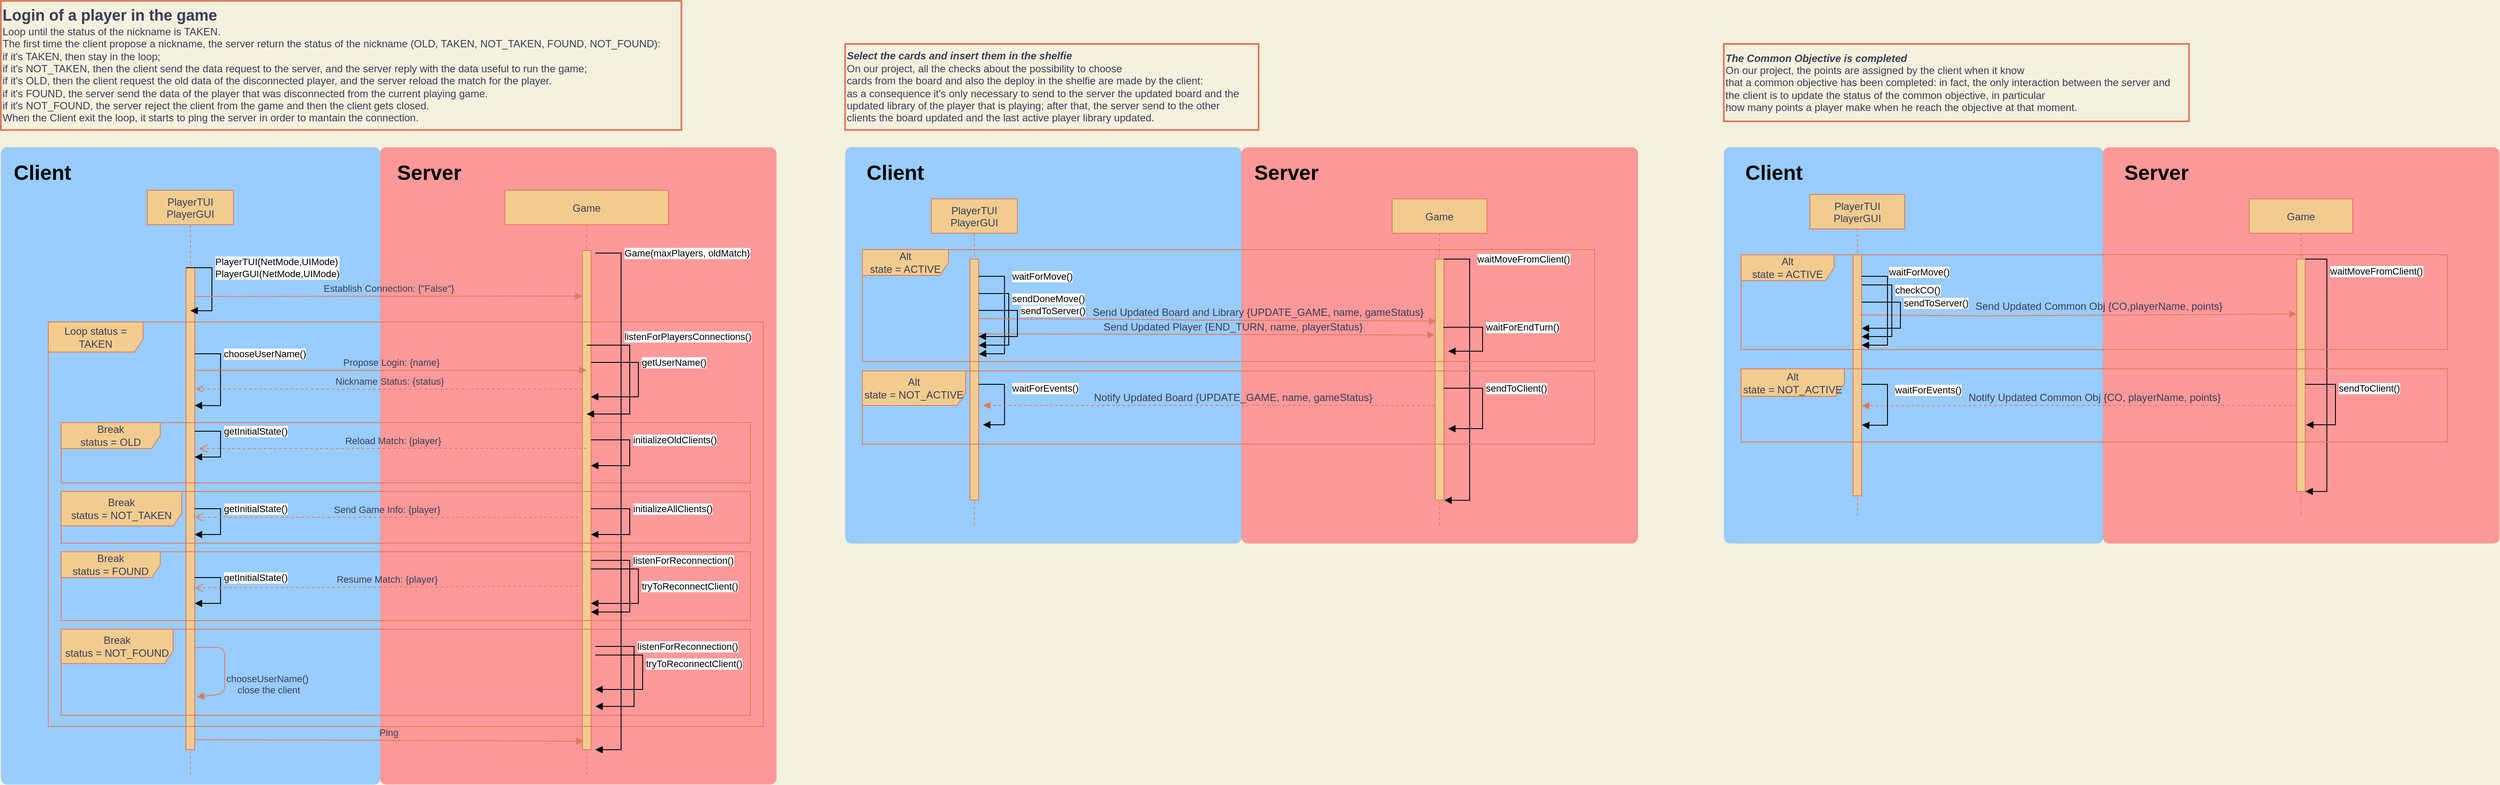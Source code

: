 <mxfile version="20.8.16" type="device"><diagram id="kgpKYQtTHZ0yAKxKKP6v" name="Page-1"><mxGraphModel dx="1963" dy="1154" grid="1" gridSize="10" guides="1" tooltips="1" connect="1" arrows="1" fold="1" page="1" pageScale="1" pageWidth="2000" pageHeight="1100" background="#F4F1DE" math="0" shadow="0"><root><mxCell id="0"/><mxCell id="1" parent="0"/><mxCell id="DIKwTeZklD__tIboTvKU-44" value="" style="rounded=1;whiteSpace=wrap;html=1;absoluteArcSize=1;arcSize=14;strokeWidth=0;fillColor=#FF9999;" parent="1" vertex="1"><mxGeometry x="2480" y="180" width="460" height="460" as="geometry"/></mxCell><mxCell id="DIKwTeZklD__tIboTvKU-43" value="" style="rounded=1;whiteSpace=wrap;html=1;absoluteArcSize=1;arcSize=14;strokeWidth=0;fillColor=#99CCFF;" parent="1" vertex="1"><mxGeometry x="2040" y="180" width="440" height="460" as="geometry"/></mxCell><mxCell id="DIKwTeZklD__tIboTvKU-39" value="" style="rounded=1;whiteSpace=wrap;html=1;absoluteArcSize=1;arcSize=14;strokeWidth=0;fillColor=#99CCFF;" parent="1" vertex="1"><mxGeometry x="1020" y="180" width="460" height="460" as="geometry"/></mxCell><mxCell id="DIKwTeZklD__tIboTvKU-40" value="" style="rounded=1;whiteSpace=wrap;html=1;absoluteArcSize=1;arcSize=14;strokeWidth=0;fillColor=#FF9999;" parent="1" vertex="1"><mxGeometry x="1480" y="180" width="460" height="460" as="geometry"/></mxCell><mxCell id="DIKwTeZklD__tIboTvKU-20" value="" style="rounded=1;whiteSpace=wrap;html=1;absoluteArcSize=1;arcSize=14;strokeWidth=0;fillColor=#FF9999;" parent="1" vertex="1"><mxGeometry x="480" y="180" width="460" height="740" as="geometry"/></mxCell><mxCell id="DIKwTeZklD__tIboTvKU-19" value="" style="rounded=1;whiteSpace=wrap;html=1;absoluteArcSize=1;arcSize=14;strokeWidth=0;fillColor=#99CCFF;" parent="1" vertex="1"><mxGeometry x="40" y="180" width="440" height="740" as="geometry"/></mxCell><mxCell id="3nuBFxr9cyL0pnOWT2aG-1" value="PlayerTUI&#10;PlayerGUI" style="shape=umlLifeline;perimeter=lifelinePerimeter;container=1;collapsible=0;recursiveResize=0;rounded=0;shadow=0;strokeWidth=1;labelBackgroundColor=none;fillColor=#F2CC8F;strokeColor=#E07A5F;fontColor=#393C56;" parent="1" vertex="1"><mxGeometry x="210" y="230" width="100" height="680" as="geometry"/></mxCell><mxCell id="3nuBFxr9cyL0pnOWT2aG-2" value="" style="points=[];perimeter=orthogonalPerimeter;rounded=0;shadow=0;strokeWidth=1;labelBackgroundColor=none;fillColor=#F2CC8F;strokeColor=#E07A5F;fontColor=#393C56;" parent="3nuBFxr9cyL0pnOWT2aG-1" vertex="1"><mxGeometry x="45" y="90" width="10" height="560" as="geometry"/></mxCell><mxCell id="DvWjEZ71yGDP0EpnaPY--21" value="PlayerTUI(NetMode,UIMode)&lt;br&gt;PlayerGUI(NetMode,UIMode)" style="edgeStyle=orthogonalEdgeStyle;html=1;align=left;spacingLeft=2;endArrow=block;rounded=0;" parent="3nuBFxr9cyL0pnOWT2aG-1" edge="1"><mxGeometry x="-0.428" relative="1" as="geometry"><mxPoint x="45" y="90" as="sourcePoint"/><Array as="points"><mxPoint x="45" y="90"/><mxPoint x="75" y="90"/><mxPoint x="75" y="140"/></Array><mxPoint x="50" y="140" as="targetPoint"/><mxPoint as="offset"/></mxGeometry></mxCell><mxCell id="DvWjEZ71yGDP0EpnaPY--23" value="chooseUserName()" style="edgeStyle=orthogonalEdgeStyle;html=1;align=left;spacingLeft=2;endArrow=block;rounded=0;entryX=1;entryY=0.286;entryDx=0;entryDy=0;entryPerimeter=0;" parent="3nuBFxr9cyL0pnOWT2aG-1" target="3nuBFxr9cyL0pnOWT2aG-2" edge="1"><mxGeometry x="-0.501" relative="1" as="geometry"><mxPoint x="55" y="190" as="sourcePoint"/><Array as="points"><mxPoint x="85" y="190"/><mxPoint x="85" y="250"/></Array><mxPoint x="60" y="210" as="targetPoint"/><mxPoint as="offset"/></mxGeometry></mxCell><mxCell id="DvWjEZ71yGDP0EpnaPY--28" value="getInitialState()" style="edgeStyle=orthogonalEdgeStyle;html=1;align=left;spacingLeft=2;endArrow=block;rounded=0;" parent="3nuBFxr9cyL0pnOWT2aG-1" edge="1"><mxGeometry x="-0.333" relative="1" as="geometry"><mxPoint x="55" y="280" as="sourcePoint"/><Array as="points"><mxPoint x="85" y="280"/><mxPoint x="85" y="310"/><mxPoint x="55" y="310"/></Array><mxPoint x="55" y="310" as="targetPoint"/><mxPoint as="offset"/></mxGeometry></mxCell><mxCell id="DvWjEZ71yGDP0EpnaPY--29" value="getInitialState()" style="edgeStyle=orthogonalEdgeStyle;html=1;align=left;spacingLeft=2;endArrow=block;rounded=0;" parent="3nuBFxr9cyL0pnOWT2aG-1" edge="1"><mxGeometry x="-0.333" relative="1" as="geometry"><mxPoint x="55" y="370" as="sourcePoint"/><Array as="points"><mxPoint x="85" y="370"/><mxPoint x="85" y="400"/><mxPoint x="55" y="400"/></Array><mxPoint x="55" y="400" as="targetPoint"/><mxPoint as="offset"/></mxGeometry></mxCell><mxCell id="DvWjEZ71yGDP0EpnaPY--30" value="getInitialState()" style="edgeStyle=orthogonalEdgeStyle;html=1;align=left;spacingLeft=2;endArrow=block;rounded=0;" parent="3nuBFxr9cyL0pnOWT2aG-1" edge="1"><mxGeometry x="-0.333" relative="1" as="geometry"><mxPoint x="55" y="450" as="sourcePoint"/><Array as="points"><mxPoint x="85" y="450"/><mxPoint x="85" y="480"/><mxPoint x="55" y="480"/></Array><mxPoint x="55" y="480" as="targetPoint"/><mxPoint as="offset"/></mxGeometry></mxCell><mxCell id="xd97Cj7OGT5LDfM5PxOL-36" value="Break&lt;br&gt;status = OLD" style="shape=umlFrame;whiteSpace=wrap;html=1;fillStyle=auto;fillColor=#F2CC8F;width=115;height=30;swimlaneFillColor=none;labelBackgroundColor=none;strokeColor=#E07A5F;fontColor=#393C56;" parent="1" vertex="1"><mxGeometry x="110" y="500" width="800" height="70" as="geometry"/></mxCell><mxCell id="3nuBFxr9cyL0pnOWT2aG-5" value="Game" style="shape=umlLifeline;perimeter=lifelinePerimeter;container=1;collapsible=0;recursiveResize=0;rounded=0;shadow=0;strokeWidth=1;labelBackgroundColor=none;fillColor=#F2CC8F;strokeColor=#E07A5F;fontColor=#393C56;" parent="1" vertex="1"><mxGeometry x="625" y="230" width="190" height="680" as="geometry"/></mxCell><mxCell id="3nuBFxr9cyL0pnOWT2aG-6" value="" style="points=[];perimeter=orthogonalPerimeter;rounded=0;shadow=0;strokeWidth=1;labelBackgroundColor=none;fillColor=#F2CC8F;strokeColor=#E07A5F;fontColor=#393C56;" parent="3nuBFxr9cyL0pnOWT2aG-5" vertex="1"><mxGeometry x="90" y="70" width="10" height="580" as="geometry"/></mxCell><mxCell id="DvWjEZ71yGDP0EpnaPY--26" value="getUserName()" style="edgeStyle=orthogonalEdgeStyle;html=1;align=left;spacingLeft=2;endArrow=block;rounded=0;entryX=1;entryY=0.286;entryDx=0;entryDy=0;entryPerimeter=0;" parent="3nuBFxr9cyL0pnOWT2aG-5" edge="1"><mxGeometry x="-0.267" relative="1" as="geometry"><mxPoint x="100" y="200" as="sourcePoint"/><Array as="points"><mxPoint x="155" y="200"/><mxPoint x="155" y="240"/></Array><mxPoint x="100" y="239.95" as="targetPoint"/><mxPoint as="offset"/></mxGeometry></mxCell><mxCell id="DvWjEZ71yGDP0EpnaPY--32" value="initializeOldClients()" style="edgeStyle=orthogonalEdgeStyle;html=1;align=left;spacingLeft=2;endArrow=block;rounded=0;" parent="3nuBFxr9cyL0pnOWT2aG-5" edge="1"><mxGeometry x="-0.25" relative="1" as="geometry"><mxPoint x="100" y="290" as="sourcePoint"/><Array as="points"><mxPoint x="145" y="290"/><mxPoint x="145" y="320"/></Array><mxPoint x="100" y="320" as="targetPoint"/><mxPoint as="offset"/></mxGeometry></mxCell><mxCell id="DvWjEZ71yGDP0EpnaPY--33" value="initializeAllClients()" style="edgeStyle=orthogonalEdgeStyle;html=1;align=left;spacingLeft=2;endArrow=block;rounded=0;" parent="3nuBFxr9cyL0pnOWT2aG-5" edge="1"><mxGeometry x="-0.25" relative="1" as="geometry"><mxPoint x="100.0" y="370" as="sourcePoint"/><Array as="points"><mxPoint x="145" y="370"/><mxPoint x="145" y="400"/></Array><mxPoint x="100.0" y="400" as="targetPoint"/><mxPoint as="offset"/></mxGeometry></mxCell><mxCell id="DvWjEZ71yGDP0EpnaPY--36" value="listenForReconnection()" style="edgeStyle=orthogonalEdgeStyle;html=1;align=left;spacingLeft=2;endArrow=block;rounded=0;" parent="3nuBFxr9cyL0pnOWT2aG-5" edge="1"><mxGeometry x="-0.4" relative="1" as="geometry"><mxPoint x="100" y="430" as="sourcePoint"/><Array as="points"><mxPoint x="145" y="430"/><mxPoint x="145" y="490"/><mxPoint x="100" y="490"/></Array><mxPoint x="100" y="490" as="targetPoint"/><mxPoint as="offset"/></mxGeometry></mxCell><mxCell id="DvWjEZ71yGDP0EpnaPY--37" value="tryToReconnectClient()" style="edgeStyle=orthogonalEdgeStyle;html=1;align=left;spacingLeft=2;endArrow=block;rounded=0;entryX=1;entryY=0.286;entryDx=0;entryDy=0;entryPerimeter=0;" parent="3nuBFxr9cyL0pnOWT2aG-5" edge="1"><mxGeometry relative="1" as="geometry"><mxPoint x="100.0" y="440" as="sourcePoint"/><Array as="points"><mxPoint x="155" y="440"/><mxPoint x="155" y="480"/></Array><mxPoint x="100.0" y="479.95" as="targetPoint"/><mxPoint as="offset"/></mxGeometry></mxCell><mxCell id="DvWjEZ71yGDP0EpnaPY--38" value="listenForReconnection()" style="edgeStyle=orthogonalEdgeStyle;html=1;align=left;spacingLeft=2;endArrow=block;rounded=0;" parent="3nuBFxr9cyL0pnOWT2aG-5" edge="1"><mxGeometry x="-0.436" relative="1" as="geometry"><mxPoint x="105" y="530" as="sourcePoint"/><Array as="points"><mxPoint x="105" y="530"/><mxPoint x="150" y="530"/><mxPoint x="150" y="600"/></Array><mxPoint x="105.05" y="599.68" as="targetPoint"/><mxPoint as="offset"/></mxGeometry></mxCell><mxCell id="DvWjEZ71yGDP0EpnaPY--39" value="tryToReconnectClient()" style="edgeStyle=orthogonalEdgeStyle;html=1;align=left;spacingLeft=2;endArrow=block;rounded=0;entryX=1;entryY=0.286;entryDx=0;entryDy=0;entryPerimeter=0;" parent="3nuBFxr9cyL0pnOWT2aG-5" edge="1"><mxGeometry x="-0.133" relative="1" as="geometry"><mxPoint x="105.0" y="540" as="sourcePoint"/><Array as="points"><mxPoint x="160" y="540"/><mxPoint x="160" y="580"/></Array><mxPoint x="105.0" y="579.95" as="targetPoint"/><mxPoint as="offset"/></mxGeometry></mxCell><mxCell id="xd97Cj7OGT5LDfM5PxOL-41" value="Send Game Info: {player}" style="html=1;verticalAlign=bottom;endArrow=open;dashed=1;endSize=8;rounded=0;labelBackgroundColor=none;strokeColor=#E07A5F;fontColor=#393C56;" parent="1" target="3nuBFxr9cyL0pnOWT2aG-2" edge="1"><mxGeometry x="-0.001" relative="1" as="geometry"><mxPoint x="710" y="610" as="sourcePoint"/><mxPoint x="270" y="610" as="targetPoint"/><mxPoint as="offset"/></mxGeometry></mxCell><mxCell id="xd97Cj7OGT5LDfM5PxOL-49" value="PlayerTUI&#10;PlayerGUI" style="shape=umlLifeline;perimeter=lifelinePerimeter;container=1;collapsible=0;recursiveResize=0;rounded=0;shadow=0;strokeWidth=1;labelBackgroundColor=none;fillColor=#F2CC8F;strokeColor=#E07A5F;fontColor=#393C56;" parent="1" vertex="1"><mxGeometry x="1120" y="240" width="100" height="380" as="geometry"/></mxCell><mxCell id="12" value="" style="points=[];perimeter=orthogonalPerimeter;rounded=0;shadow=0;strokeWidth=1;labelBackgroundColor=none;fillColor=#F2CC8F;strokeColor=#E07A5F;fontColor=#393C56;" parent="xd97Cj7OGT5LDfM5PxOL-49" vertex="1"><mxGeometry x="45" y="70" width="10" height="280" as="geometry"/></mxCell><mxCell id="DvWjEZ71yGDP0EpnaPY--43" value="waitForMove()" style="edgeStyle=orthogonalEdgeStyle;html=1;align=left;spacingLeft=2;endArrow=block;rounded=0;entryX=1.023;entryY=0.394;entryDx=0;entryDy=0;entryPerimeter=0;" parent="xd97Cj7OGT5LDfM5PxOL-49" target="12" edge="1"><mxGeometry x="-0.599" y="5" relative="1" as="geometry"><mxPoint x="55" y="90" as="sourcePoint"/><Array as="points"><mxPoint x="85" y="90"/><mxPoint x="85" y="180"/><mxPoint x="60" y="180"/></Array><mxPoint x="60" y="160" as="targetPoint"/><mxPoint as="offset"/></mxGeometry></mxCell><mxCell id="DvWjEZ71yGDP0EpnaPY--47" value="sendDoneMove()" style="edgeStyle=orthogonalEdgeStyle;html=1;align=left;spacingLeft=2;endArrow=block;rounded=0;entryX=1;entryY=0.358;entryDx=0;entryDy=0;entryPerimeter=0;" parent="xd97Cj7OGT5LDfM5PxOL-49" target="12" edge="1"><mxGeometry x="-0.375" relative="1" as="geometry"><mxPoint x="55" y="110.0" as="sourcePoint"/><Array as="points"><mxPoint x="90" y="110"/><mxPoint x="90" y="170"/><mxPoint x="60" y="170"/></Array><mxPoint x="60" y="157" as="targetPoint"/><mxPoint as="offset"/></mxGeometry></mxCell><mxCell id="DvWjEZ71yGDP0EpnaPY--44" value="waitForEvents()" style="edgeStyle=orthogonalEdgeStyle;html=1;align=left;spacingLeft=2;endArrow=block;rounded=0;" parent="xd97Cj7OGT5LDfM5PxOL-49" edge="1"><mxGeometry x="-0.323" y="5" relative="1" as="geometry"><mxPoint x="55" y="215.5" as="sourcePoint"/><Array as="points"><mxPoint x="85" y="215.5"/><mxPoint x="85" y="262.5"/><mxPoint x="60" y="262.5"/></Array><mxPoint x="60" y="262.5" as="targetPoint"/><mxPoint as="offset"/></mxGeometry></mxCell><mxCell id="xd97Cj7OGT5LDfM5PxOL-52" value="Game" style="shape=umlLifeline;perimeter=lifelinePerimeter;container=1;collapsible=0;recursiveResize=0;rounded=0;shadow=0;strokeWidth=1;labelBackgroundColor=none;fillColor=#F2CC8F;strokeColor=#E07A5F;fontColor=#393C56;" parent="1" vertex="1"><mxGeometry x="1655" y="240" width="110" height="380" as="geometry"/></mxCell><mxCell id="15" value="" style="points=[];perimeter=orthogonalPerimeter;rounded=0;shadow=0;strokeWidth=1;labelBackgroundColor=none;fillColor=#F2CC8F;strokeColor=#E07A5F;fontColor=#393C56;" parent="xd97Cj7OGT5LDfM5PxOL-52" vertex="1"><mxGeometry x="50" y="70" width="10" height="280" as="geometry"/></mxCell><mxCell id="DvWjEZ71yGDP0EpnaPY--45" value="waitMoveFromClient()" style="edgeStyle=orthogonalEdgeStyle;html=1;align=left;spacingLeft=2;endArrow=block;rounded=0;entryX=1.052;entryY=1.001;entryDx=0;entryDy=0;entryPerimeter=0;" parent="xd97Cj7OGT5LDfM5PxOL-52" target="15" edge="1"><mxGeometry x="-0.823" y="5" relative="1" as="geometry"><mxPoint x="60" y="70" as="sourcePoint"/><Array as="points"><mxPoint x="90" y="70"/><mxPoint x="90" y="350"/></Array><mxPoint x="65" y="160" as="targetPoint"/><mxPoint as="offset"/></mxGeometry></mxCell><mxCell id="DvWjEZ71yGDP0EpnaPY--46" value="sendToClient()" style="edgeStyle=orthogonalEdgeStyle;html=1;align=left;spacingLeft=2;endArrow=block;rounded=0;" parent="xd97Cj7OGT5LDfM5PxOL-52" edge="1"><mxGeometry x="-0.318" relative="1" as="geometry"><mxPoint x="60" y="220.02" as="sourcePoint"/><Array as="points"><mxPoint x="105" y="220"/><mxPoint x="105" y="267"/></Array><mxPoint x="65" y="267.02" as="targetPoint"/><mxPoint as="offset"/></mxGeometry></mxCell><mxCell id="DvWjEZ71yGDP0EpnaPY--51" value="waitForEndTurn()" style="edgeStyle=orthogonalEdgeStyle;html=1;align=left;spacingLeft=2;endArrow=block;rounded=0;exitX=0.941;exitY=0.283;exitDx=0;exitDy=0;exitPerimeter=0;" parent="xd97Cj7OGT5LDfM5PxOL-52" edge="1" source="15"><mxGeometry x="-0.196" relative="1" as="geometry"><mxPoint x="60" y="130.02" as="sourcePoint"/><Array as="points"><mxPoint x="105" y="149"/><mxPoint x="105" y="177"/></Array><mxPoint x="65" y="177.02" as="targetPoint"/><mxPoint as="offset"/></mxGeometry></mxCell><mxCell id="xd97Cj7OGT5LDfM5PxOL-73" value="PlayerTUI&#10;PlayerGUI" style="shape=umlLifeline;perimeter=lifelinePerimeter;container=1;collapsible=0;recursiveResize=0;rounded=0;shadow=0;strokeWidth=1;labelBackgroundColor=none;fillColor=#F2CC8F;strokeColor=#E07A5F;fontColor=#393C56;size=40;" parent="1" vertex="1"><mxGeometry x="2140" y="235" width="110" height="375" as="geometry"/></mxCell><mxCell id="xd97Cj7OGT5LDfM5PxOL-74" value="" style="points=[];perimeter=orthogonalPerimeter;rounded=0;shadow=0;strokeWidth=1;labelBackgroundColor=none;fillColor=#F2CC8F;strokeColor=#E07A5F;fontColor=#393C56;" parent="xd97Cj7OGT5LDfM5PxOL-73" vertex="1"><mxGeometry x="50" y="70" width="10" height="280" as="geometry"/></mxCell><mxCell id="WfIC341H3JlA9D3DnRTq-14" value="" style="verticalAlign=bottom;endArrow=block;shadow=0;strokeWidth=1;labelBackgroundColor=none;strokeColor=#E07A5F;fontColor=#393C56;entryX=0;entryY=0.236;entryDx=0;entryDy=0;entryPerimeter=0;" parent="xd97Cj7OGT5LDfM5PxOL-73" target="xd97Cj7OGT5LDfM5PxOL-76" edge="1"><mxGeometry x="-0.009" y="-30" relative="1" as="geometry"><mxPoint x="59" y="140" as="sourcePoint"/><mxPoint x="360" y="141" as="targetPoint"/><Array as="points"><mxPoint x="94" y="140"/><mxPoint x="194" y="141"/></Array><mxPoint as="offset"/></mxGeometry></mxCell><mxCell id="DvWjEZ71yGDP0EpnaPY--53" value="waitForMove()" style="edgeStyle=orthogonalEdgeStyle;html=1;align=left;spacingLeft=2;endArrow=block;rounded=0;" parent="xd97Cj7OGT5LDfM5PxOL-73" edge="1"><mxGeometry x="-0.599" y="5" relative="1" as="geometry"><mxPoint x="60" y="95.0" as="sourcePoint"/><Array as="points"><mxPoint x="90" y="95"/><mxPoint x="90" y="175"/><mxPoint x="60" y="175"/></Array><mxPoint x="60" y="175" as="targetPoint"/><mxPoint as="offset"/></mxGeometry></mxCell><mxCell id="DvWjEZ71yGDP0EpnaPY--54" value="checkCO()" style="edgeStyle=orthogonalEdgeStyle;html=1;align=left;spacingLeft=2;endArrow=block;rounded=0;entryX=1;entryY=0.358;entryDx=0;entryDy=0;entryPerimeter=0;" parent="xd97Cj7OGT5LDfM5PxOL-73" edge="1"><mxGeometry x="-0.375" relative="1" as="geometry"><mxPoint x="60" y="105.0" as="sourcePoint"/><Array as="points"><mxPoint x="95" y="105"/><mxPoint x="95" y="165"/><mxPoint x="65" y="165"/></Array><mxPoint x="60" y="165.24" as="targetPoint"/><mxPoint as="offset"/></mxGeometry></mxCell><mxCell id="xd97Cj7OGT5LDfM5PxOL-75" value="Game" style="shape=umlLifeline;perimeter=lifelinePerimeter;container=1;collapsible=0;recursiveResize=0;rounded=0;shadow=0;strokeWidth=1;labelBackgroundColor=none;fillColor=#F2CC8F;strokeColor=#E07A5F;fontColor=#393C56;" parent="1" vertex="1"><mxGeometry x="2650" y="240" width="120" height="370" as="geometry"/></mxCell><mxCell id="xd97Cj7OGT5LDfM5PxOL-76" value="" style="points=[];perimeter=orthogonalPerimeter;rounded=0;shadow=0;strokeWidth=1;labelBackgroundColor=none;fillColor=#F2CC8F;strokeColor=#E07A5F;fontColor=#393C56;" parent="xd97Cj7OGT5LDfM5PxOL-75" vertex="1"><mxGeometry x="55" y="70" width="10" height="270" as="geometry"/></mxCell><mxCell id="DvWjEZ71yGDP0EpnaPY--58" value="sendToClient()" style="edgeStyle=orthogonalEdgeStyle;html=1;align=left;spacingLeft=2;endArrow=block;rounded=0;entryX=1.086;entryY=0.713;entryDx=0;entryDy=0;entryPerimeter=0;" parent="xd97Cj7OGT5LDfM5PxOL-75" target="xd97Cj7OGT5LDfM5PxOL-76" edge="1"><mxGeometry x="-0.318" relative="1" as="geometry"><mxPoint x="65.0" y="215.52" as="sourcePoint"/><Array as="points"><mxPoint x="100" y="216"/><mxPoint x="100" y="262"/></Array><mxPoint x="70.0" y="262.52" as="targetPoint"/><mxPoint as="offset"/></mxGeometry></mxCell><mxCell id="DvWjEZ71yGDP0EpnaPY--56" value="waitMoveFromClient()" style="edgeStyle=orthogonalEdgeStyle;html=1;align=left;spacingLeft=2;endArrow=block;rounded=0;exitX=1.013;exitY=0;exitDx=0;exitDy=0;exitPerimeter=0;entryX=1.013;entryY=1;entryDx=0;entryDy=0;entryPerimeter=0;" parent="xd97Cj7OGT5LDfM5PxOL-75" source="xd97Cj7OGT5LDfM5PxOL-76" target="xd97Cj7OGT5LDfM5PxOL-76" edge="1"><mxGeometry x="-0.758" relative="1" as="geometry"><mxPoint x="70" y="70.0" as="sourcePoint"/><Array as="points"><mxPoint x="90" y="70"/><mxPoint x="90" y="340"/></Array><mxPoint x="70" y="340" as="targetPoint"/><mxPoint as="offset"/></mxGeometry></mxCell><mxCell id="3" value="&lt;div style=&quot;&quot;&gt;&lt;div&gt;&lt;b&gt;&lt;font style=&quot;font-size: 18px;&quot;&gt;Login of a player in the game&lt;/font&gt;&lt;/b&gt;&lt;/div&gt;&lt;div&gt;Loop until the status of the nickname is TAKEN.&lt;/div&gt;&lt;div&gt;The first time the client propose a nickname, the server return the status of the nickname (OLD, TAKEN, NOT_TAKEN, FOUND, NOT_FOUND):&amp;nbsp;&lt;/div&gt;&lt;div&gt;if it's TAKEN, then stay in the loop;&lt;/div&gt;&lt;div&gt;if it's NOT_TAKEN, then the client send the data request to the server, and the server reply with the data useful to run the game;&amp;nbsp;&lt;/div&gt;&lt;div&gt;if it's OLD, then the client request the old data of the disconnected player, and the server reload the match for the player.&lt;/div&gt;&lt;div&gt;if it's FOUND, the server send the data of the player that was disconnected from the current playing game.&lt;/div&gt;&lt;div&gt;if it's NOT_FOUND, the server reject the client from the game and then the client gets closed.&lt;/div&gt;&lt;div style=&quot;&quot;&gt;When the Client exit the loop, it starts to ping the server in order to mantain the connection.&lt;/div&gt;&lt;/div&gt;" style="text;html=1;align=left;verticalAlign=middle;resizable=0;points=[];autosize=1;strokeColor=#E07A5F;fillColor=none;strokeWidth=2;labelBackgroundColor=none;fontColor=#393C56;" parent="1" vertex="1"><mxGeometry x="40" y="10" width="790" height="150" as="geometry"/></mxCell><mxCell id="10" value="&lt;div&gt;&lt;b&gt;&lt;i&gt;Select the cards and insert them in the shelfie&lt;/i&gt;&lt;/b&gt;&lt;/div&gt;&lt;div&gt;On our project, all the checks about the possibility to choose&amp;nbsp;&lt;/div&gt;&lt;div style=&quot;&quot;&gt;cards from the board and also the deploy in the shelfie are made by the client:&amp;nbsp;&lt;/div&gt;&lt;div&gt;as a consequence it's only necessary to send to the server the updated board and the&amp;nbsp;&lt;/div&gt;&lt;div&gt;updated library of the player that is playing; after that, the server send to the other&amp;nbsp;&lt;/div&gt;&lt;div&gt;clients the board updated and the last active player library updated.&lt;/div&gt;" style="text;html=1;align=left;verticalAlign=middle;resizable=0;points=[];autosize=1;strokeColor=#E07A5F;fillColor=none;strokeWidth=2;labelBackgroundColor=none;fontColor=#393C56;" parent="1" vertex="1"><mxGeometry x="1020" y="60" width="480" height="100" as="geometry"/></mxCell><mxCell id="11" value="&lt;div&gt;&lt;b&gt;&lt;i&gt;The Common Objective is completed&lt;/i&gt;&lt;/b&gt;&lt;/div&gt;&lt;div style=&quot;&quot;&gt;On our project, the points are assigned by the client when it know&amp;nbsp;&lt;/div&gt;&lt;div&gt;that a common objective has been completed: in fact, the only interaction between the server and&amp;nbsp;&lt;/div&gt;&lt;div&gt;the client is to update the status of the common objective, in particular&amp;nbsp;&lt;/div&gt;&lt;div&gt;how many points a player make when he reach the objective at that moment.&lt;/div&gt;" style="text;html=1;align=left;verticalAlign=middle;resizable=0;points=[];autosize=1;strokeColor=#E07A5F;fillColor=none;strokeWidth=2;labelBackgroundColor=none;fontColor=#393C56;" parent="1" vertex="1"><mxGeometry x="2040" y="60" width="540" height="90" as="geometry"/></mxCell><mxCell id="xd97Cj7OGT5LDfM5PxOL-46" value="Reload Match: {player}" style="html=1;verticalAlign=bottom;endArrow=open;dashed=1;endSize=8;rounded=0;labelBackgroundColor=none;strokeColor=#E07A5F;fontColor=#393C56;" parent="1" edge="1"><mxGeometry x="-0.001" relative="1" as="geometry"><mxPoint x="720" y="530" as="sourcePoint"/><mxPoint x="270" y="530" as="targetPoint"/><mxPoint as="offset"/></mxGeometry></mxCell><mxCell id="xd97Cj7OGT5LDfM5PxOL-19" value="Propose Login: {name}" style="html=1;verticalAlign=bottom;endArrow=block;rounded=0;labelBackgroundColor=none;strokeColor=#E07A5F;fontColor=#393C56;entryX=0.5;entryY=0.24;entryDx=0;entryDy=0;entryPerimeter=0;" parent="1" source="3nuBFxr9cyL0pnOWT2aG-2" target="3nuBFxr9cyL0pnOWT2aG-6" edge="1"><mxGeometry width="80" relative="1" as="geometry"><mxPoint x="375" y="420" as="sourcePoint"/><mxPoint x="460" y="420" as="targetPoint"/><mxPoint as="offset"/></mxGeometry></mxCell><mxCell id="WfIC341H3JlA9D3DnRTq-11" value="" style="verticalAlign=bottom;endArrow=block;shadow=0;strokeWidth=1;labelBackgroundColor=none;strokeColor=#E07A5F;fontColor=#393C56;dashed=1;entryX=1.033;entryY=0.627;entryDx=0;entryDy=0;entryPerimeter=0;" parent="1" source="xd97Cj7OGT5LDfM5PxOL-76" target="xd97Cj7OGT5LDfM5PxOL-74" edge="1"><mxGeometry x="1" y="-180" relative="1" as="geometry"><mxPoint x="2530" y="480" as="sourcePoint"/><mxPoint x="2320" y="480" as="targetPoint"/><Array as="points"><mxPoint x="2408" y="480"/></Array><mxPoint x="174" y="-131" as="offset"/></mxGeometry></mxCell><mxCell id="WfIC341H3JlA9D3DnRTq-16" value="Send Updated Common Obj {CO,playerName, points}" style="text;html=1;align=center;verticalAlign=middle;resizable=0;points=[];autosize=1;strokeColor=none;fillColor=none;fontColor=#393C56;" parent="1" vertex="1"><mxGeometry x="2320" y="350" width="310" height="30" as="geometry"/></mxCell><mxCell id="WfIC341H3JlA9D3DnRTq-13" value="Notify Updated Common Obj {CO, playerName, points}" style="text;html=1;align=center;verticalAlign=middle;resizable=0;points=[];autosize=1;strokeColor=none;fillColor=none;fontColor=#393C56;" parent="1" vertex="1"><mxGeometry x="2310" y="455.5" width="320" height="30" as="geometry"/></mxCell><mxCell id="WfIC341H3JlA9D3DnRTq-15" value="Alt&lt;br&gt;state = ACTIVE" style="shape=umlFrame;whiteSpace=wrap;html=1;strokeColor=#E07A5F;fontColor=#393C56;fillColor=#F2CC8F;width=108;height=30;" parent="1" vertex="1"><mxGeometry x="2060" y="305" width="820" height="110" as="geometry"/></mxCell><mxCell id="13" value="" style="verticalAlign=bottom;endArrow=block;shadow=0;strokeWidth=1;labelBackgroundColor=none;strokeColor=#E07A5F;fontColor=#393C56;exitX=1;exitY=0.247;exitDx=0;exitDy=0;exitPerimeter=0;entryX=0.133;entryY=0.257;entryDx=0;entryDy=0;entryPerimeter=0;" parent="1" source="12" target="15" edge="1"><mxGeometry x="-0.009" y="-30" relative="1" as="geometry"><mxPoint x="1319" y="380" as="sourcePoint"/><mxPoint x="1620" y="381" as="targetPoint"/><Array as="points"><mxPoint x="1354" y="380"/><mxPoint x="1454" y="381"/></Array><mxPoint as="offset"/></mxGeometry></mxCell><mxCell id="16" value="" style="verticalAlign=bottom;endArrow=block;shadow=0;strokeWidth=1;labelBackgroundColor=none;strokeColor=#E07A5F;fontColor=#393C56;dashed=1;entryX=1.5;entryY=0.607;entryDx=0;entryDy=0;entryPerimeter=0;" parent="1" source="15" target="12" edge="1"><mxGeometry x="1" y="-180" relative="1" as="geometry"><mxPoint x="1530" y="480" as="sourcePoint"/><mxPoint x="1320" y="480" as="targetPoint"/><Array as="points"><mxPoint x="1408" y="480"/></Array><mxPoint x="174" y="-131" as="offset"/></mxGeometry></mxCell><mxCell id="17" value="Send Updated Board and Library {UPDATE_GAME, name, gameStatus}" style="text;html=1;align=center;verticalAlign=middle;resizable=0;points=[];autosize=1;strokeColor=none;fillColor=none;fontColor=#393C56;" parent="1" vertex="1"><mxGeometry x="1294" y="357" width="410" height="30" as="geometry"/></mxCell><mxCell id="xd97Cj7OGT5LDfM5PxOL-17" value="Loop status = TAKEN" style="shape=umlFrame;whiteSpace=wrap;html=1;width=110;height=35;labelBackgroundColor=none;fillColor=#F2CC8F;strokeColor=#E07A5F;fontColor=#393C56;" parent="1" vertex="1"><mxGeometry x="95" y="383" width="830" height="470" as="geometry"/></mxCell><mxCell id="18" value="Notify Updated Board {UPDATE_GAME, name, gameStatus}" style="text;html=1;align=center;verticalAlign=middle;resizable=0;points=[];autosize=1;strokeColor=none;fillColor=none;fontColor=#393C56;" parent="1" vertex="1"><mxGeometry x="1295" y="455.5" width="350" height="30" as="geometry"/></mxCell><mxCell id="19" value="Alt&lt;br&gt;state = ACTIVE" style="shape=umlFrame;whiteSpace=wrap;html=1;strokeColor=#E07A5F;fontColor=#393C56;fillColor=#F2CC8F;width=100;height=30;" parent="1" vertex="1"><mxGeometry x="1040" y="299" width="850" height="130" as="geometry"/></mxCell><mxCell id="DIKwTeZklD__tIboTvKU-22" value="&lt;h1&gt;Client&lt;/h1&gt;" style="text;html=1;strokeColor=none;fillColor=none;spacing=5;spacingTop=-20;whiteSpace=wrap;overflow=hidden;rounded=0;" parent="1" vertex="1"><mxGeometry x="50" y="190" width="90" height="40" as="geometry"/></mxCell><mxCell id="DIKwTeZklD__tIboTvKU-23" value="&lt;h1&gt;Server&lt;/h1&gt;" style="text;html=1;strokeColor=none;fillColor=none;spacing=5;spacingTop=-20;whiteSpace=wrap;overflow=hidden;rounded=0;" parent="1" vertex="1"><mxGeometry x="495" y="190" width="90" height="40" as="geometry"/></mxCell><mxCell id="xd97Cj7OGT5LDfM5PxOL-20" value="Nickname Status: {status}" style="html=1;verticalAlign=bottom;endArrow=open;rounded=0;dashed=1;endFill=0;labelBackgroundColor=none;strokeColor=#E07A5F;fontColor=#393C56;entryX=1.162;entryY=0.252;entryDx=0;entryDy=0;entryPerimeter=0;" parent="1" source="3nuBFxr9cyL0pnOWT2aG-6" target="3nuBFxr9cyL0pnOWT2aG-2" edge="1"><mxGeometry width="80" relative="1" as="geometry"><mxPoint x="560" y="450" as="sourcePoint"/><mxPoint x="495" y="450" as="targetPoint"/></mxGeometry></mxCell><mxCell id="xd97Cj7OGT5LDfM5PxOL-23" value="Break&lt;br&gt;status = NOT_TAKEN" style="shape=umlFrame;whiteSpace=wrap;html=1;width=140;height=40;labelBackgroundColor=none;fillColor=#F2CC8F;strokeColor=#E07A5F;fontColor=#393C56;" parent="1" vertex="1"><mxGeometry x="110" y="580" width="800" height="60" as="geometry"/></mxCell><mxCell id="xd97Cj7OGT5LDfM5PxOL-47" value="Ping" style="html=1;verticalAlign=bottom;endArrow=block;rounded=0;labelBackgroundColor=none;strokeColor=#E07A5F;fontColor=#393C56;exitX=1;exitY=0.979;exitDx=0;exitDy=0;exitPerimeter=0;entryX=0.147;entryY=0.983;entryDx=0;entryDy=0;entryPerimeter=0;" parent="1" source="3nuBFxr9cyL0pnOWT2aG-2" target="3nuBFxr9cyL0pnOWT2aG-6" edge="1"><mxGeometry width="80" relative="1" as="geometry"><mxPoint x="265" y="700" as="sourcePoint"/><mxPoint x="710" y="819" as="targetPoint"/></mxGeometry></mxCell><mxCell id="DIKwTeZklD__tIboTvKU-26" value="Break&lt;br&gt;status = FOUND" style="shape=umlFrame;whiteSpace=wrap;html=1;fillStyle=auto;fillColor=#F2CC8F;width=115;height=30;swimlaneFillColor=none;labelBackgroundColor=none;strokeColor=#E07A5F;fontColor=#393C56;" parent="1" vertex="1"><mxGeometry x="110" y="650" width="800" height="80" as="geometry"/></mxCell><mxCell id="DIKwTeZklD__tIboTvKU-27" value="Resume Match: {player}" style="html=1;verticalAlign=bottom;endArrow=open;dashed=1;endSize=8;rounded=0;exitX=-0.038;exitY=0.596;exitDx=0;exitDy=0;exitPerimeter=0;labelBackgroundColor=none;strokeColor=#E07A5F;fontColor=#393C56;entryX=0.14;entryY=0.714;entryDx=0;entryDy=0;entryPerimeter=0;" parent="1" edge="1"><mxGeometry x="-0.001" relative="1" as="geometry"><mxPoint x="709.82" y="690" as="sourcePoint"/><mxPoint x="265.0" y="691.98" as="targetPoint"/><mxPoint as="offset"/></mxGeometry></mxCell><mxCell id="DIKwTeZklD__tIboTvKU-29" value="Break&lt;br&gt;status = NOT_FOUND" style="shape=umlFrame;whiteSpace=wrap;html=1;fillStyle=auto;fillColor=#F2CC8F;width=130;height=40;swimlaneFillColor=none;labelBackgroundColor=none;strokeColor=#E07A5F;fontColor=#393C56;" parent="1" vertex="1"><mxGeometry x="110" y="740" width="800" height="100" as="geometry"/></mxCell><mxCell id="DIKwTeZklD__tIboTvKU-37" value="chooseUserName()&#10; close the client" style="verticalAlign=bottom;endArrow=block;shadow=0;strokeWidth=1;labelBackgroundColor=none;strokeColor=#E07A5F;fontColor=#393C56;entryX=0.517;entryY=0.863;entryDx=0;entryDy=0;entryPerimeter=0;exitX=1.048;exitY=0.788;exitDx=0;exitDy=0;exitPerimeter=0;" parent="1" source="3nuBFxr9cyL0pnOWT2aG-2" target="DIKwTeZklD__tIboTvKU-19" edge="1"><mxGeometry x="0.46" y="50" relative="1" as="geometry"><mxPoint x="265" y="790" as="sourcePoint"/><mxPoint x="715" y="790" as="targetPoint"/><Array as="points"><mxPoint x="300" y="761"/><mxPoint x="300" y="815"/></Array><mxPoint x="44" y="-45" as="offset"/></mxGeometry></mxCell><mxCell id="DIKwTeZklD__tIboTvKU-41" value="&lt;h1&gt;Client&lt;/h1&gt;" style="text;html=1;strokeColor=none;fillColor=none;spacing=5;spacingTop=-20;whiteSpace=wrap;overflow=hidden;rounded=0;" parent="1" vertex="1"><mxGeometry x="1040" y="190" width="90" height="40" as="geometry"/></mxCell><mxCell id="DIKwTeZklD__tIboTvKU-42" value="&lt;h1&gt;Server&lt;/h1&gt;" style="text;html=1;strokeColor=none;fillColor=none;spacing=5;spacingTop=-20;whiteSpace=wrap;overflow=hidden;rounded=0;" parent="1" vertex="1"><mxGeometry x="1490" y="190" width="90" height="40" as="geometry"/></mxCell><mxCell id="DIKwTeZklD__tIboTvKU-45" value="&lt;h1&gt;Client&lt;/h1&gt;" style="text;html=1;strokeColor=none;fillColor=none;spacing=5;spacingTop=-20;whiteSpace=wrap;overflow=hidden;rounded=0;" parent="1" vertex="1"><mxGeometry x="2060" y="190" width="90" height="40" as="geometry"/></mxCell><mxCell id="DIKwTeZklD__tIboTvKU-46" value="&lt;h1&gt;Server&lt;/h1&gt;" style="text;html=1;strokeColor=none;fillColor=none;spacing=5;spacingTop=-20;whiteSpace=wrap;overflow=hidden;rounded=0;" parent="1" vertex="1"><mxGeometry x="2500" y="190" width="90" height="40" as="geometry"/></mxCell><mxCell id="DvWjEZ71yGDP0EpnaPY--19" value="Establish Connection: {&quot;False&quot;}" style="html=1;verticalAlign=bottom;endArrow=block;rounded=0;labelBackgroundColor=none;strokeColor=#E07A5F;fontColor=#393C56;entryX=0.5;entryY=0.24;entryDx=0;entryDy=0;entryPerimeter=0;exitX=1.04;exitY=0.336;exitDx=0;exitDy=0;exitPerimeter=0;" parent="1" edge="1"><mxGeometry width="80" relative="1" as="geometry"><mxPoint x="265.4" y="353.44" as="sourcePoint"/><mxPoint x="715" y="353.0" as="targetPoint"/><mxPoint as="offset"/></mxGeometry></mxCell><mxCell id="DvWjEZ71yGDP0EpnaPY--24" value="Game(maxPlayers, oldMatch)" style="edgeStyle=orthogonalEdgeStyle;html=1;align=left;spacingLeft=2;endArrow=block;rounded=0;" parent="1" edge="1"><mxGeometry x="-0.906" relative="1" as="geometry"><mxPoint x="730" y="303" as="sourcePoint"/><Array as="points"><mxPoint x="760" y="303"/><mxPoint x="760" y="880"/><mxPoint x="735" y="880"/></Array><mxPoint x="730" y="880" as="targetPoint"/><mxPoint as="offset"/></mxGeometry></mxCell><mxCell id="DvWjEZ71yGDP0EpnaPY--25" value="listenForPlayersConnections()" style="edgeStyle=orthogonalEdgeStyle;html=1;align=left;spacingLeft=2;endArrow=block;rounded=0;" parent="1" edge="1"><mxGeometry x="-0.474" y="10" relative="1" as="geometry"><mxPoint x="730" y="410" as="sourcePoint"/><Array as="points"><mxPoint x="720" y="410"/><mxPoint x="770" y="410"/><mxPoint x="770" y="490"/></Array><mxPoint x="720" y="490" as="targetPoint"/><mxPoint as="offset"/></mxGeometry></mxCell><mxCell id="DvWjEZ71yGDP0EpnaPY--48" value="" style="verticalAlign=bottom;endArrow=block;shadow=0;strokeWidth=1;labelBackgroundColor=none;strokeColor=#E07A5F;fontColor=#393C56;exitX=1.048;exitY=0.31;exitDx=0;exitDy=0;exitPerimeter=0;entryX=-0.063;entryY=0.315;entryDx=0;entryDy=0;entryPerimeter=0;" parent="1" source="12" edge="1" target="15"><mxGeometry x="-0.009" y="-30" relative="1" as="geometry"><mxPoint x="1239.33" y="398.6" as="sourcePoint"/><mxPoint x="1700.66" y="401.4" as="targetPoint"/><Array as="points"/><mxPoint as="offset"/></mxGeometry></mxCell><mxCell id="DvWjEZ71yGDP0EpnaPY--49" value="Send Updated Player {END_TURN, name, playerStatus}" style="text;html=1;align=center;verticalAlign=middle;resizable=0;points=[];autosize=1;strokeColor=none;fillColor=none;fontColor=#393C56;" parent="1" vertex="1"><mxGeometry x="1310" y="374" width="320" height="30" as="geometry"/></mxCell><mxCell id="DvWjEZ71yGDP0EpnaPY--50" value="sendToServer()" style="edgeStyle=orthogonalEdgeStyle;html=1;align=left;spacingLeft=2;endArrow=block;rounded=0;exitX=1.01;exitY=0.213;exitDx=0;exitDy=0;exitPerimeter=0;" parent="1" source="12" edge="1"><mxGeometry x="-0.247" relative="1" as="geometry"><mxPoint x="1180" y="370" as="sourcePoint"/><Array as="points"><mxPoint x="1220" y="370"/><mxPoint x="1220" y="400"/></Array><mxPoint x="1175" y="400" as="targetPoint"/><mxPoint as="offset"/></mxGeometry></mxCell><mxCell id="14" value="Alt&lt;br&gt;state = NOT_ACTIVE" style="shape=umlFrame;whiteSpace=wrap;html=1;fillStyle=auto;fillColor=#F2CC8F;width=120;height=40;labelBackgroundColor=none;strokeColor=#E07A5F;fontColor=#393C56;" parent="1" vertex="1"><mxGeometry x="1040" y="440" width="850" height="85" as="geometry"/></mxCell><mxCell id="xd97Cj7OGT5LDfM5PxOL-77" value="Alt&lt;br&gt;state = NOT_ACTIVE" style="shape=umlFrame;whiteSpace=wrap;html=1;fillStyle=auto;fillColor=#F2CC8F;width=120;height=32;labelBackgroundColor=none;strokeColor=#E07A5F;fontColor=#393C56;" parent="1" vertex="1"><mxGeometry x="2060" y="437.5" width="820" height="85" as="geometry"/></mxCell><mxCell id="DvWjEZ71yGDP0EpnaPY--55" value="sendToServer()" style="edgeStyle=orthogonalEdgeStyle;html=1;align=left;spacingLeft=2;endArrow=block;rounded=0;exitX=1.01;exitY=0.213;exitDx=0;exitDy=0;exitPerimeter=0;" parent="1" edge="1"><mxGeometry x="-0.247" relative="1" as="geometry"><mxPoint x="2200.1" y="360.06" as="sourcePoint"/><Array as="points"><mxPoint x="2245" y="360.42"/><mxPoint x="2245" y="390.42"/></Array><mxPoint x="2200" y="390.42" as="targetPoint"/><mxPoint as="offset"/></mxGeometry></mxCell><mxCell id="DvWjEZ71yGDP0EpnaPY--59" value="waitForEvents()" style="edgeStyle=orthogonalEdgeStyle;html=1;align=left;spacingLeft=2;endArrow=block;rounded=0;entryX=1.033;entryY=0.706;entryDx=0;entryDy=0;entryPerimeter=0;" parent="1" target="xd97Cj7OGT5LDfM5PxOL-74" edge="1"><mxGeometry x="-0.323" y="5" relative="1" as="geometry"><mxPoint x="2200.0" y="455.5" as="sourcePoint"/><Array as="points"><mxPoint x="2230" y="455"/><mxPoint x="2230" y="503"/><mxPoint x="2205" y="503"/></Array><mxPoint x="2205.0" y="502.5" as="targetPoint"/><mxPoint as="offset"/></mxGeometry></mxCell></root></mxGraphModel></diagram></mxfile>